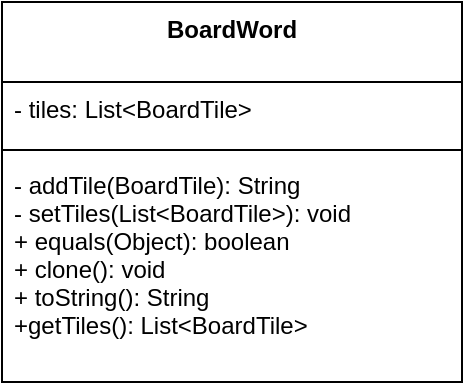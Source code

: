 <mxfile version="15.5.4" type="embed"><diagram id="CPw1MYsMBMTkDHd6I2qA" name="BoardWord"><mxGraphModel dx="1138" dy="743" grid="1" gridSize="10" guides="1" tooltips="1" connect="1" arrows="1" fold="1" page="1" pageScale="1" pageWidth="850" pageHeight="1100" math="0" shadow="0"><root><mxCell id="0"/><mxCell id="1" parent="0"/><mxCell id="2" value="BoardWord" style="swimlane;fontStyle=1;align=center;verticalAlign=top;childLayout=stackLayout;horizontal=1;startSize=40;horizontalStack=0;resizeParent=1;resizeParentMax=0;resizeLast=0;collapsible=1;marginBottom=0;" parent="1" vertex="1"><mxGeometry x="200" y="260" width="230" height="190" as="geometry"/></mxCell><mxCell id="3" value="- tiles: List&lt;BoardTile&gt;" style="text;strokeColor=none;fillColor=none;align=left;verticalAlign=top;spacingLeft=4;spacingRight=4;overflow=hidden;rotatable=0;points=[[0,0.5],[1,0.5]];portConstraint=eastwest;" parent="2" vertex="1"><mxGeometry y="40" width="230" height="30" as="geometry"/></mxCell><mxCell id="4" value="" style="line;strokeWidth=1;fillColor=none;align=left;verticalAlign=middle;spacingTop=-1;spacingLeft=3;spacingRight=3;rotatable=0;labelPosition=right;points=[];portConstraint=eastwest;" parent="2" vertex="1"><mxGeometry y="70" width="230" height="8" as="geometry"/></mxCell><mxCell id="5" value="- addTile(BoardTile): String&#10;- setTiles(List&lt;BoardTile&gt;): void&#10;+ equals(Object): boolean&#10;+ clone(): void&#10;+ toString(): String&#10;+getTiles(): List&lt;BoardTile&gt;" style="text;strokeColor=none;fillColor=none;align=left;verticalAlign=top;spacingLeft=4;spacingRight=4;overflow=hidden;rotatable=0;points=[[0,0.5],[1,0.5]];portConstraint=eastwest;" parent="2" vertex="1"><mxGeometry y="78" width="230" height="112" as="geometry"/></mxCell></root></mxGraphModel></diagram></mxfile>